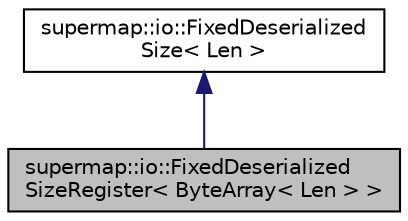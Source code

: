 digraph "supermap::io::FixedDeserializedSizeRegister&lt; ByteArray&lt; Len &gt; &gt;"
{
 // LATEX_PDF_SIZE
  edge [fontname="Helvetica",fontsize="10",labelfontname="Helvetica",labelfontsize="10"];
  node [fontname="Helvetica",fontsize="10",shape=record];
  Node1 [label="supermap::io::FixedDeserialized\lSizeRegister\< ByteArray\< Len \> \>",height=0.2,width=0.4,color="black", fillcolor="grey75", style="filled", fontcolor="black",tooltip="FixedDeserializedSizeRegister template specialization for ByteArray."];
  Node2 -> Node1 [dir="back",color="midnightblue",fontsize="10",style="solid",fontname="Helvetica"];
  Node2 [label="supermap::io::FixedDeserialized\lSize\< Len \>",height=0.2,width=0.4,color="black", fillcolor="white", style="filled",URL="$structsupermap_1_1io_1_1FixedDeserializedSize.html",tooltip=" "];
}

